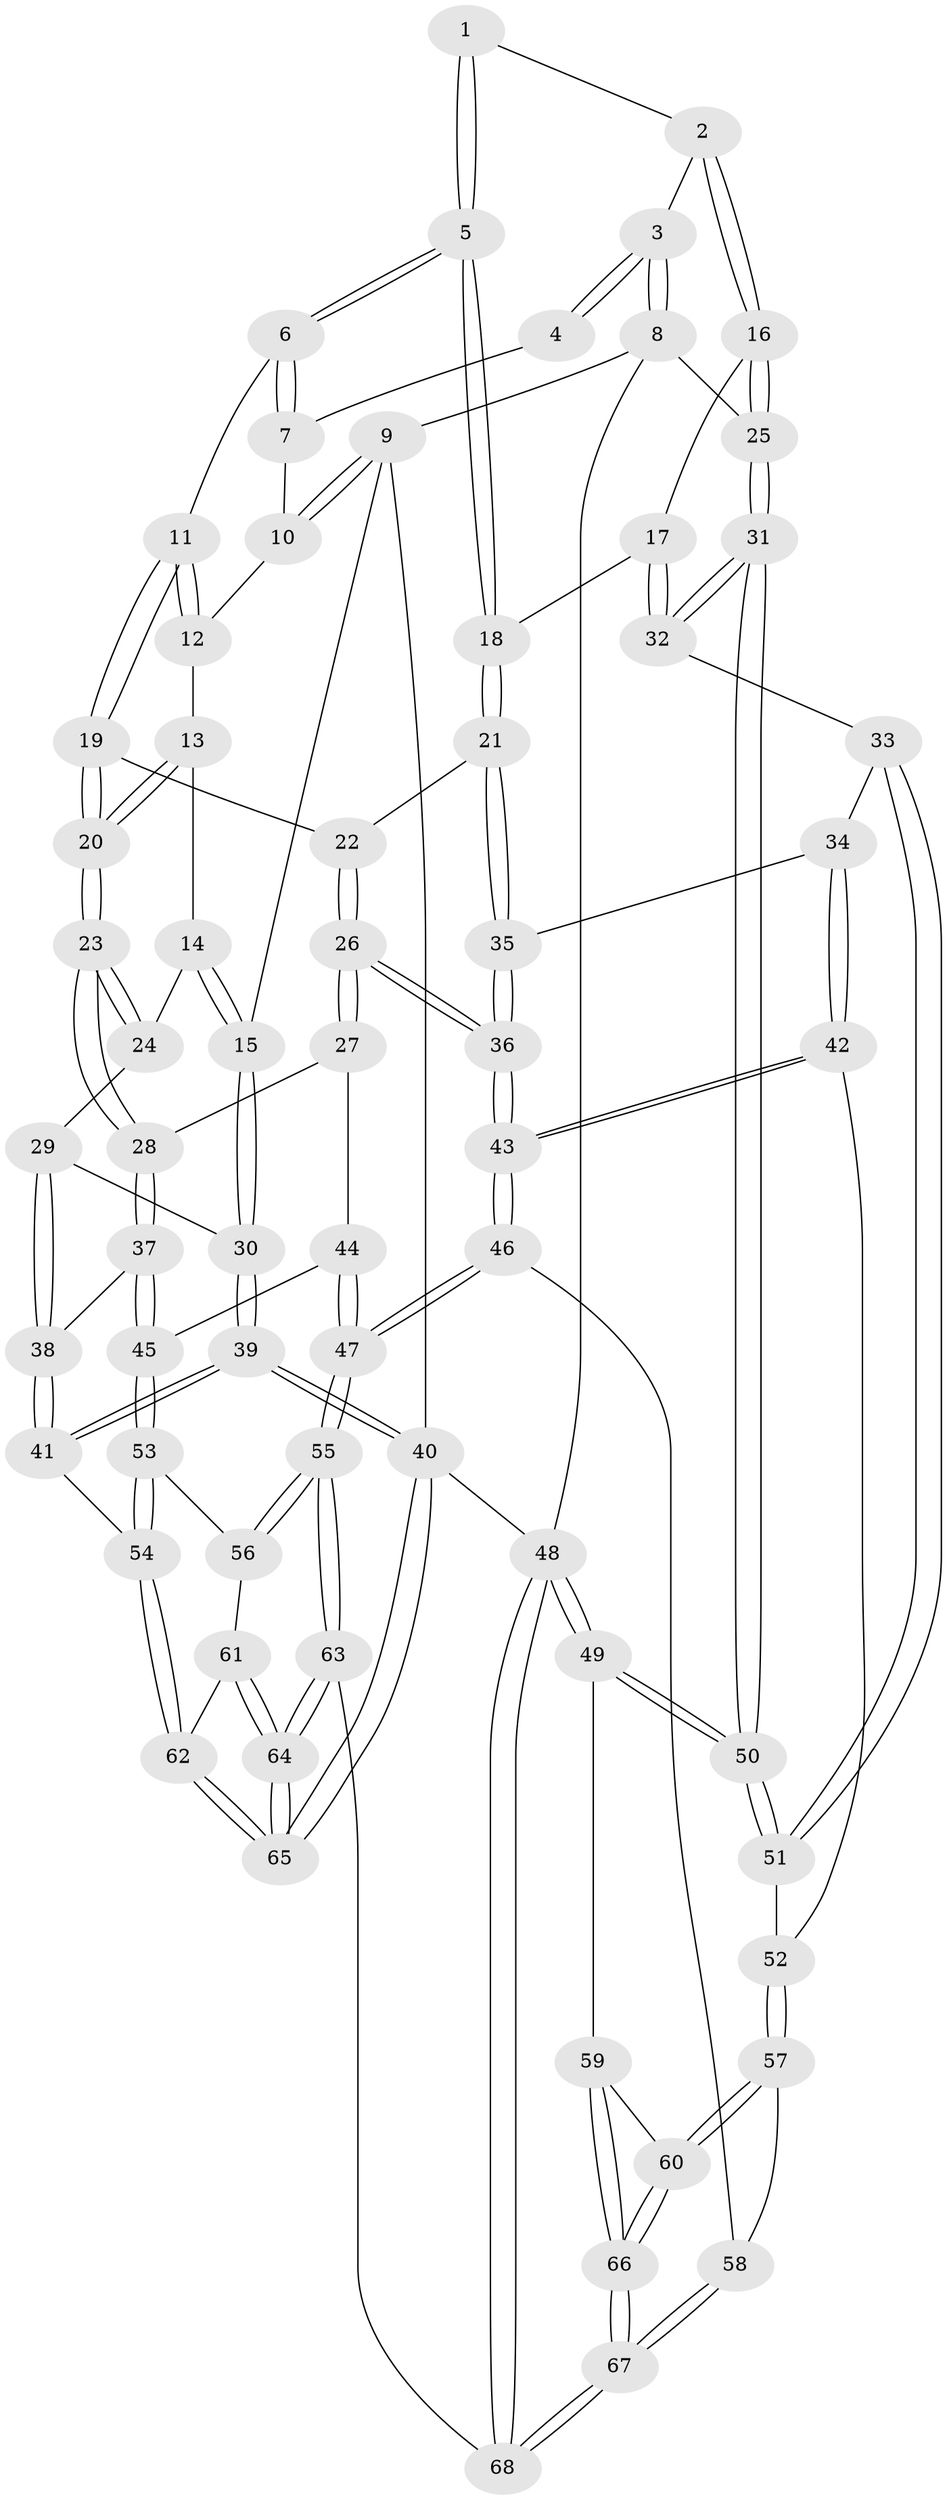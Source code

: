 // coarse degree distribution, {4: 0.5128205128205128, 6: 0.02564102564102564, 3: 0.1282051282051282, 7: 0.02564102564102564, 5: 0.3076923076923077}
// Generated by graph-tools (version 1.1) at 2025/42/03/06/25 10:42:35]
// undirected, 68 vertices, 167 edges
graph export_dot {
graph [start="1"]
  node [color=gray90,style=filled];
  1 [pos="+0.6054542109204242+0"];
  2 [pos="+0.7996164701243265+0.1975957249346065"];
  3 [pos="+1+0"];
  4 [pos="+0.5649121131008727+0"];
  5 [pos="+0.6681969351756091+0.3108843342202641"];
  6 [pos="+0.5859767859951579+0.27435909624132704"];
  7 [pos="+0.4220618012219757+0"];
  8 [pos="+1+0"];
  9 [pos="+0+0"];
  10 [pos="+0.3164669917645997+0"];
  11 [pos="+0.5288124222095699+0.27667543303233266"];
  12 [pos="+0.3320702669814465+0.14231838274094602"];
  13 [pos="+0.32324205729202865+0.19232287236061196"];
  14 [pos="+0.19230224174378546+0.3073131716831138"];
  15 [pos="+0+0.20017453423738257"];
  16 [pos="+0.7455595348757652+0.3483638266258497"];
  17 [pos="+0.7402071646004412+0.35470383522475507"];
  18 [pos="+0.7209555448995812+0.35678259469161294"];
  19 [pos="+0.41732584701091424+0.3534528088956456"];
  20 [pos="+0.3773125626509767+0.35556196955683145"];
  21 [pos="+0.6943884595180875+0.384357655568578"];
  22 [pos="+0.4912984846504832+0.3977555199831291"];
  23 [pos="+0.32438154241371164+0.4570942651207381"];
  24 [pos="+0.21694400217166587+0.3882522577401923"];
  25 [pos="+1+0.2071877135517037"];
  26 [pos="+0.45616884438792954+0.5543725644935501"];
  27 [pos="+0.4262142067215487+0.5361646633406303"];
  28 [pos="+0.3256187090131495+0.46766227822209244"];
  29 [pos="+0.07158775208003904+0.46723398741816036"];
  30 [pos="+0+0.2591481954829162"];
  31 [pos="+1+0.6210050090912143"];
  32 [pos="+0.8358236261099694+0.461381354694988"];
  33 [pos="+0.777751060143543+0.6139463628425831"];
  34 [pos="+0.7214338916307468+0.609619355734263"];
  35 [pos="+0.6510355026361655+0.4573239432461311"];
  36 [pos="+0.5166422129902168+0.611918130056838"];
  37 [pos="+0.23690358832912903+0.5601299380395963"];
  38 [pos="+0.12085737340429584+0.5562545285320819"];
  39 [pos="+0+0.7531492599851513"];
  40 [pos="+0+1"];
  41 [pos="+0.022967047817866012+0.7448672713517837"];
  42 [pos="+0.6642458676016614+0.6560635116409018"];
  43 [pos="+0.5198808013946933+0.6780423273837648"];
  44 [pos="+0.31627431997566624+0.6301088875418389"];
  45 [pos="+0.24921891543251376+0.5968623920633588"];
  46 [pos="+0.5008744527206708+0.7503333474899879"];
  47 [pos="+0.4901764877586726+0.7566454535147284"];
  48 [pos="+1+1"];
  49 [pos="+1+0.7877916021131574"];
  50 [pos="+1+0.6302359932879119"];
  51 [pos="+0.8032029495229994+0.7003378532569318"];
  52 [pos="+0.7962792932584278+0.7083698830893298"];
  53 [pos="+0.24018704556082188+0.7520246394667213"];
  54 [pos="+0.046869888574364825+0.7595527824516467"];
  55 [pos="+0.47265435843812026+0.7710368784745835"];
  56 [pos="+0.25894223262543825+0.7637981957634582"];
  57 [pos="+0.7703286171886491+0.7791321680189234"];
  58 [pos="+0.5807061712244844+0.8014134237759901"];
  59 [pos="+1+0.80748277735835"];
  60 [pos="+0.8257758452207152+0.8614237903375559"];
  61 [pos="+0.25565273849196035+0.788046107971363"];
  62 [pos="+0.13259842643536626+0.9584595441850899"];
  63 [pos="+0.3254501460859636+1"];
  64 [pos="+0.27082171869551597+1"];
  65 [pos="+0.21259651161203302+1"];
  66 [pos="+0.7336897529924769+1"];
  67 [pos="+0.7277252674268762+1"];
  68 [pos="+0.7160185079732685+1"];
  1 -- 2;
  1 -- 5;
  1 -- 5;
  2 -- 3;
  2 -- 16;
  2 -- 16;
  3 -- 4;
  3 -- 4;
  3 -- 8;
  3 -- 8;
  4 -- 7;
  5 -- 6;
  5 -- 6;
  5 -- 18;
  5 -- 18;
  6 -- 7;
  6 -- 7;
  6 -- 11;
  7 -- 10;
  8 -- 9;
  8 -- 25;
  8 -- 48;
  9 -- 10;
  9 -- 10;
  9 -- 15;
  9 -- 40;
  10 -- 12;
  11 -- 12;
  11 -- 12;
  11 -- 19;
  11 -- 19;
  12 -- 13;
  13 -- 14;
  13 -- 20;
  13 -- 20;
  14 -- 15;
  14 -- 15;
  14 -- 24;
  15 -- 30;
  15 -- 30;
  16 -- 17;
  16 -- 25;
  16 -- 25;
  17 -- 18;
  17 -- 32;
  17 -- 32;
  18 -- 21;
  18 -- 21;
  19 -- 20;
  19 -- 20;
  19 -- 22;
  20 -- 23;
  20 -- 23;
  21 -- 22;
  21 -- 35;
  21 -- 35;
  22 -- 26;
  22 -- 26;
  23 -- 24;
  23 -- 24;
  23 -- 28;
  23 -- 28;
  24 -- 29;
  25 -- 31;
  25 -- 31;
  26 -- 27;
  26 -- 27;
  26 -- 36;
  26 -- 36;
  27 -- 28;
  27 -- 44;
  28 -- 37;
  28 -- 37;
  29 -- 30;
  29 -- 38;
  29 -- 38;
  30 -- 39;
  30 -- 39;
  31 -- 32;
  31 -- 32;
  31 -- 50;
  31 -- 50;
  32 -- 33;
  33 -- 34;
  33 -- 51;
  33 -- 51;
  34 -- 35;
  34 -- 42;
  34 -- 42;
  35 -- 36;
  35 -- 36;
  36 -- 43;
  36 -- 43;
  37 -- 38;
  37 -- 45;
  37 -- 45;
  38 -- 41;
  38 -- 41;
  39 -- 40;
  39 -- 40;
  39 -- 41;
  39 -- 41;
  40 -- 65;
  40 -- 65;
  40 -- 48;
  41 -- 54;
  42 -- 43;
  42 -- 43;
  42 -- 52;
  43 -- 46;
  43 -- 46;
  44 -- 45;
  44 -- 47;
  44 -- 47;
  45 -- 53;
  45 -- 53;
  46 -- 47;
  46 -- 47;
  46 -- 58;
  47 -- 55;
  47 -- 55;
  48 -- 49;
  48 -- 49;
  48 -- 68;
  48 -- 68;
  49 -- 50;
  49 -- 50;
  49 -- 59;
  50 -- 51;
  50 -- 51;
  51 -- 52;
  52 -- 57;
  52 -- 57;
  53 -- 54;
  53 -- 54;
  53 -- 56;
  54 -- 62;
  54 -- 62;
  55 -- 56;
  55 -- 56;
  55 -- 63;
  55 -- 63;
  56 -- 61;
  57 -- 58;
  57 -- 60;
  57 -- 60;
  58 -- 67;
  58 -- 67;
  59 -- 60;
  59 -- 66;
  59 -- 66;
  60 -- 66;
  60 -- 66;
  61 -- 62;
  61 -- 64;
  61 -- 64;
  62 -- 65;
  62 -- 65;
  63 -- 64;
  63 -- 64;
  63 -- 68;
  64 -- 65;
  64 -- 65;
  66 -- 67;
  66 -- 67;
  67 -- 68;
  67 -- 68;
}
